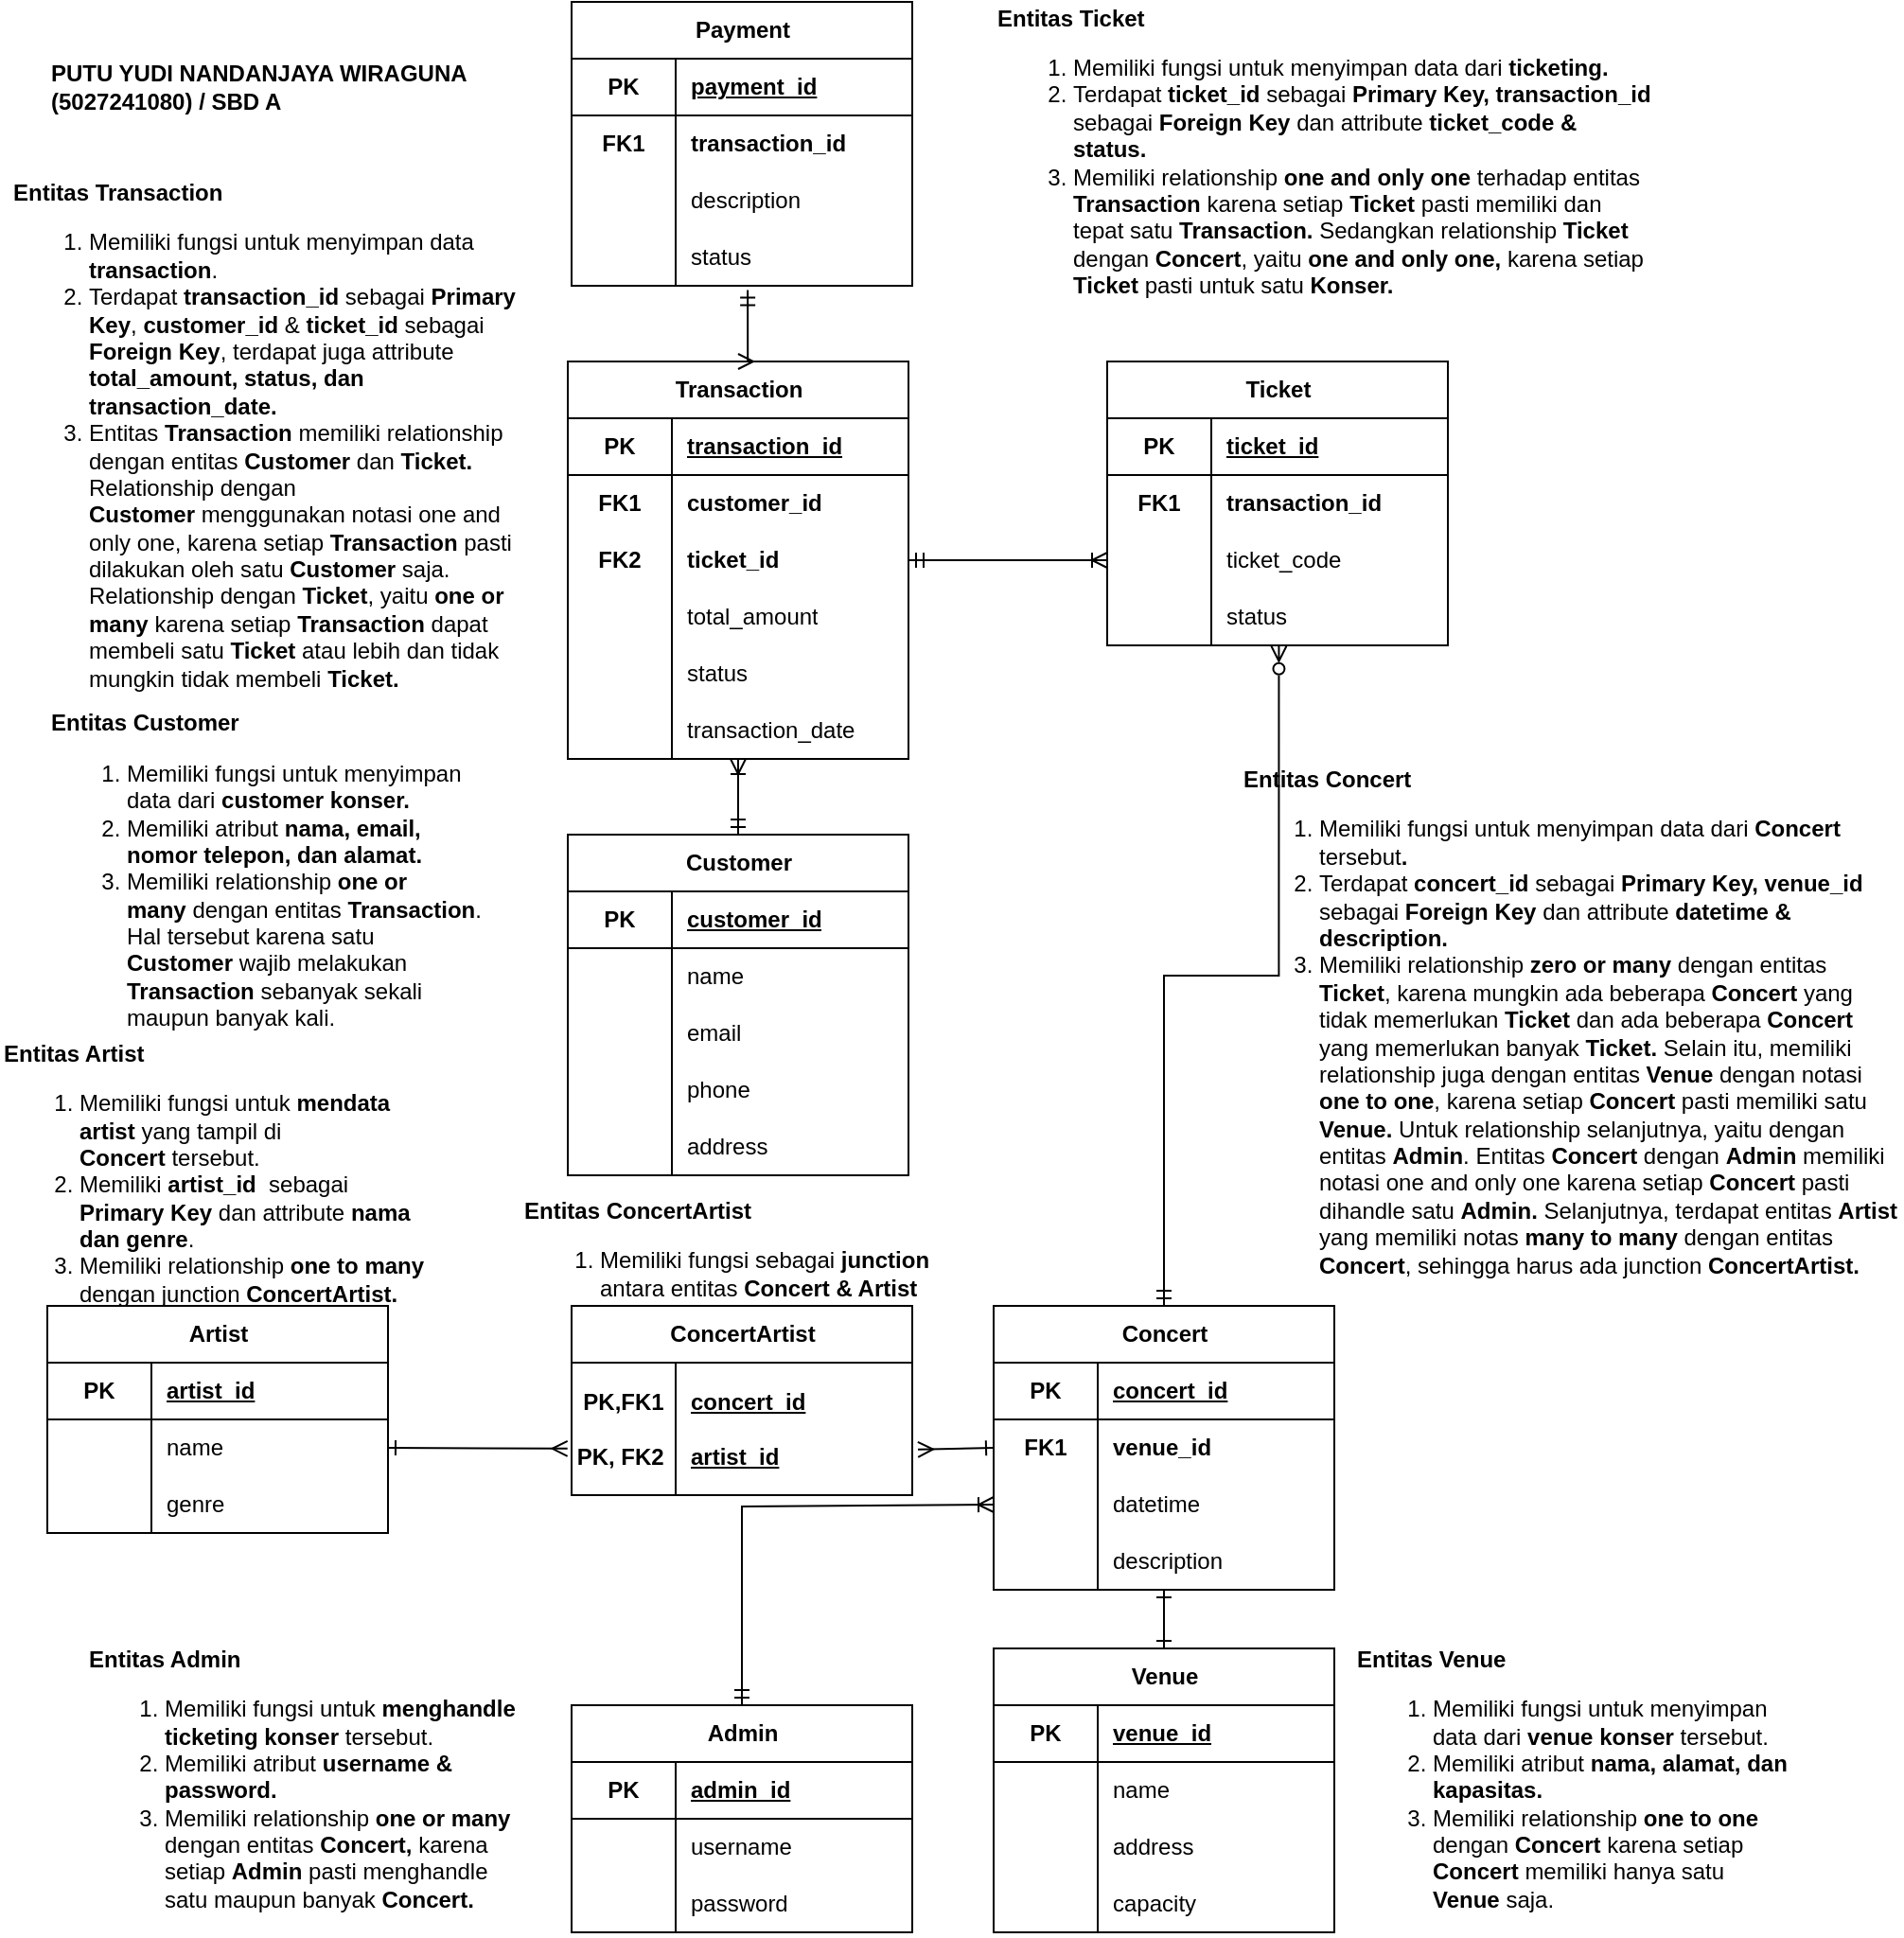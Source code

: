 <mxfile version="26.1.1">
  <diagram name="Page-1" id="lm5dvOAxVJhdNo7mdWoG">
    <mxGraphModel dx="1683" dy="696" grid="1" gridSize="10" guides="1" tooltips="1" connect="1" arrows="1" fold="1" page="1" pageScale="1" pageWidth="850" pageHeight="1100" math="0" shadow="0">
      <root>
        <mxCell id="0" />
        <mxCell id="1" parent="0" />
        <mxCell id="jtw9Fam_n0TnpMAIhiuo-1" value="Customer" style="shape=table;startSize=30;container=1;collapsible=1;childLayout=tableLayout;fixedRows=1;rowLines=0;fontStyle=1;align=center;resizeLast=1;html=1;" parent="1" vertex="1">
          <mxGeometry x="335" y="460" width="180" height="180" as="geometry" />
        </mxCell>
        <mxCell id="jtw9Fam_n0TnpMAIhiuo-2" value="" style="shape=tableRow;horizontal=0;startSize=0;swimlaneHead=0;swimlaneBody=0;fillColor=none;collapsible=0;dropTarget=0;points=[[0,0.5],[1,0.5]];portConstraint=eastwest;top=0;left=0;right=0;bottom=1;" parent="jtw9Fam_n0TnpMAIhiuo-1" vertex="1">
          <mxGeometry y="30" width="180" height="30" as="geometry" />
        </mxCell>
        <mxCell id="jtw9Fam_n0TnpMAIhiuo-3" value="PK" style="shape=partialRectangle;connectable=0;fillColor=none;top=0;left=0;bottom=0;right=0;fontStyle=1;overflow=hidden;whiteSpace=wrap;html=1;" parent="jtw9Fam_n0TnpMAIhiuo-2" vertex="1">
          <mxGeometry width="55" height="30" as="geometry">
            <mxRectangle width="55" height="30" as="alternateBounds" />
          </mxGeometry>
        </mxCell>
        <mxCell id="jtw9Fam_n0TnpMAIhiuo-4" value="customer_id" style="shape=partialRectangle;connectable=0;fillColor=none;top=0;left=0;bottom=0;right=0;align=left;spacingLeft=6;fontStyle=5;overflow=hidden;whiteSpace=wrap;html=1;" parent="jtw9Fam_n0TnpMAIhiuo-2" vertex="1">
          <mxGeometry x="55" width="125" height="30" as="geometry">
            <mxRectangle width="125" height="30" as="alternateBounds" />
          </mxGeometry>
        </mxCell>
        <mxCell id="jtw9Fam_n0TnpMAIhiuo-5" value="" style="shape=tableRow;horizontal=0;startSize=0;swimlaneHead=0;swimlaneBody=0;fillColor=none;collapsible=0;dropTarget=0;points=[[0,0.5],[1,0.5]];portConstraint=eastwest;top=0;left=0;right=0;bottom=0;" parent="jtw9Fam_n0TnpMAIhiuo-1" vertex="1">
          <mxGeometry y="60" width="180" height="30" as="geometry" />
        </mxCell>
        <mxCell id="jtw9Fam_n0TnpMAIhiuo-6" value="" style="shape=partialRectangle;connectable=0;fillColor=none;top=0;left=0;bottom=0;right=0;editable=1;overflow=hidden;whiteSpace=wrap;html=1;" parent="jtw9Fam_n0TnpMAIhiuo-5" vertex="1">
          <mxGeometry width="55" height="30" as="geometry">
            <mxRectangle width="55" height="30" as="alternateBounds" />
          </mxGeometry>
        </mxCell>
        <mxCell id="jtw9Fam_n0TnpMAIhiuo-7" value="name" style="shape=partialRectangle;connectable=0;fillColor=none;top=0;left=0;bottom=0;right=0;align=left;spacingLeft=6;overflow=hidden;whiteSpace=wrap;html=1;" parent="jtw9Fam_n0TnpMAIhiuo-5" vertex="1">
          <mxGeometry x="55" width="125" height="30" as="geometry">
            <mxRectangle width="125" height="30" as="alternateBounds" />
          </mxGeometry>
        </mxCell>
        <mxCell id="jtw9Fam_n0TnpMAIhiuo-8" value="" style="shape=tableRow;horizontal=0;startSize=0;swimlaneHead=0;swimlaneBody=0;fillColor=none;collapsible=0;dropTarget=0;points=[[0,0.5],[1,0.5]];portConstraint=eastwest;top=0;left=0;right=0;bottom=0;" parent="jtw9Fam_n0TnpMAIhiuo-1" vertex="1">
          <mxGeometry y="90" width="180" height="30" as="geometry" />
        </mxCell>
        <mxCell id="jtw9Fam_n0TnpMAIhiuo-9" value="" style="shape=partialRectangle;connectable=0;fillColor=none;top=0;left=0;bottom=0;right=0;editable=1;overflow=hidden;whiteSpace=wrap;html=1;" parent="jtw9Fam_n0TnpMAIhiuo-8" vertex="1">
          <mxGeometry width="55" height="30" as="geometry">
            <mxRectangle width="55" height="30" as="alternateBounds" />
          </mxGeometry>
        </mxCell>
        <mxCell id="jtw9Fam_n0TnpMAIhiuo-10" value="email" style="shape=partialRectangle;connectable=0;fillColor=none;top=0;left=0;bottom=0;right=0;align=left;spacingLeft=6;overflow=hidden;whiteSpace=wrap;html=1;" parent="jtw9Fam_n0TnpMAIhiuo-8" vertex="1">
          <mxGeometry x="55" width="125" height="30" as="geometry">
            <mxRectangle width="125" height="30" as="alternateBounds" />
          </mxGeometry>
        </mxCell>
        <mxCell id="jtw9Fam_n0TnpMAIhiuo-11" value="" style="shape=tableRow;horizontal=0;startSize=0;swimlaneHead=0;swimlaneBody=0;fillColor=none;collapsible=0;dropTarget=0;points=[[0,0.5],[1,0.5]];portConstraint=eastwest;top=0;left=0;right=0;bottom=0;" parent="jtw9Fam_n0TnpMAIhiuo-1" vertex="1">
          <mxGeometry y="120" width="180" height="30" as="geometry" />
        </mxCell>
        <mxCell id="jtw9Fam_n0TnpMAIhiuo-12" value="" style="shape=partialRectangle;connectable=0;fillColor=none;top=0;left=0;bottom=0;right=0;editable=1;overflow=hidden;whiteSpace=wrap;html=1;" parent="jtw9Fam_n0TnpMAIhiuo-11" vertex="1">
          <mxGeometry width="55" height="30" as="geometry">
            <mxRectangle width="55" height="30" as="alternateBounds" />
          </mxGeometry>
        </mxCell>
        <mxCell id="jtw9Fam_n0TnpMAIhiuo-13" value="phone" style="shape=partialRectangle;connectable=0;fillColor=none;top=0;left=0;bottom=0;right=0;align=left;spacingLeft=6;overflow=hidden;whiteSpace=wrap;html=1;" parent="jtw9Fam_n0TnpMAIhiuo-11" vertex="1">
          <mxGeometry x="55" width="125" height="30" as="geometry">
            <mxRectangle width="125" height="30" as="alternateBounds" />
          </mxGeometry>
        </mxCell>
        <mxCell id="jtw9Fam_n0TnpMAIhiuo-38" value="" style="shape=tableRow;horizontal=0;startSize=0;swimlaneHead=0;swimlaneBody=0;fillColor=none;collapsible=0;dropTarget=0;points=[[0,0.5],[1,0.5]];portConstraint=eastwest;top=0;left=0;right=0;bottom=0;" parent="jtw9Fam_n0TnpMAIhiuo-1" vertex="1">
          <mxGeometry y="150" width="180" height="30" as="geometry" />
        </mxCell>
        <mxCell id="jtw9Fam_n0TnpMAIhiuo-39" value="" style="shape=partialRectangle;connectable=0;fillColor=none;top=0;left=0;bottom=0;right=0;editable=1;overflow=hidden;whiteSpace=wrap;html=1;" parent="jtw9Fam_n0TnpMAIhiuo-38" vertex="1">
          <mxGeometry width="55" height="30" as="geometry">
            <mxRectangle width="55" height="30" as="alternateBounds" />
          </mxGeometry>
        </mxCell>
        <mxCell id="jtw9Fam_n0TnpMAIhiuo-40" value="address" style="shape=partialRectangle;connectable=0;fillColor=none;top=0;left=0;bottom=0;right=0;align=left;spacingLeft=6;overflow=hidden;whiteSpace=wrap;html=1;" parent="jtw9Fam_n0TnpMAIhiuo-38" vertex="1">
          <mxGeometry x="55" width="125" height="30" as="geometry">
            <mxRectangle width="125" height="30" as="alternateBounds" />
          </mxGeometry>
        </mxCell>
        <mxCell id="jtw9Fam_n0TnpMAIhiuo-41" value="Transaction" style="shape=table;startSize=30;container=1;collapsible=1;childLayout=tableLayout;fixedRows=1;rowLines=0;fontStyle=1;align=center;resizeLast=1;html=1;" parent="1" vertex="1">
          <mxGeometry x="335" y="210" width="180" height="210" as="geometry" />
        </mxCell>
        <mxCell id="jtw9Fam_n0TnpMAIhiuo-92" value="" style="shape=tableRow;horizontal=0;startSize=0;swimlaneHead=0;swimlaneBody=0;fillColor=none;collapsible=0;dropTarget=0;points=[[0,0.5],[1,0.5]];portConstraint=eastwest;top=0;left=0;right=0;bottom=1;" parent="jtw9Fam_n0TnpMAIhiuo-41" vertex="1">
          <mxGeometry y="30" width="180" height="30" as="geometry" />
        </mxCell>
        <mxCell id="jtw9Fam_n0TnpMAIhiuo-93" value="PK" style="shape=partialRectangle;connectable=0;fillColor=none;top=0;left=0;bottom=0;right=0;fontStyle=1;overflow=hidden;whiteSpace=wrap;html=1;" parent="jtw9Fam_n0TnpMAIhiuo-92" vertex="1">
          <mxGeometry width="55" height="30" as="geometry">
            <mxRectangle width="55" height="30" as="alternateBounds" />
          </mxGeometry>
        </mxCell>
        <mxCell id="jtw9Fam_n0TnpMAIhiuo-94" value="transaction_id" style="shape=partialRectangle;connectable=0;fillColor=none;top=0;left=0;bottom=0;right=0;align=left;spacingLeft=6;fontStyle=5;overflow=hidden;whiteSpace=wrap;html=1;" parent="jtw9Fam_n0TnpMAIhiuo-92" vertex="1">
          <mxGeometry x="55" width="125" height="30" as="geometry">
            <mxRectangle width="125" height="30" as="alternateBounds" />
          </mxGeometry>
        </mxCell>
        <mxCell id="jtw9Fam_n0TnpMAIhiuo-153" value="" style="shape=tableRow;horizontal=0;startSize=0;swimlaneHead=0;swimlaneBody=0;fillColor=none;collapsible=0;dropTarget=0;points=[[0,0.5],[1,0.5]];portConstraint=eastwest;top=0;left=0;right=0;bottom=0;" parent="jtw9Fam_n0TnpMAIhiuo-41" vertex="1">
          <mxGeometry y="60" width="180" height="30" as="geometry" />
        </mxCell>
        <mxCell id="jtw9Fam_n0TnpMAIhiuo-154" value="&lt;b&gt;FK1&lt;/b&gt;" style="shape=partialRectangle;connectable=0;fillColor=none;top=0;left=0;bottom=0;right=0;editable=1;overflow=hidden;whiteSpace=wrap;html=1;" parent="jtw9Fam_n0TnpMAIhiuo-153" vertex="1">
          <mxGeometry width="55" height="30" as="geometry">
            <mxRectangle width="55" height="30" as="alternateBounds" />
          </mxGeometry>
        </mxCell>
        <mxCell id="jtw9Fam_n0TnpMAIhiuo-155" value="&lt;b&gt;customer_id&lt;/b&gt;" style="shape=partialRectangle;connectable=0;fillColor=none;top=0;left=0;bottom=0;right=0;align=left;spacingLeft=6;overflow=hidden;whiteSpace=wrap;html=1;" parent="jtw9Fam_n0TnpMAIhiuo-153" vertex="1">
          <mxGeometry x="55" width="125" height="30" as="geometry">
            <mxRectangle width="125" height="30" as="alternateBounds" />
          </mxGeometry>
        </mxCell>
        <mxCell id="jtw9Fam_n0TnpMAIhiuo-156" value="" style="shape=tableRow;horizontal=0;startSize=0;swimlaneHead=0;swimlaneBody=0;fillColor=none;collapsible=0;dropTarget=0;points=[[0,0.5],[1,0.5]];portConstraint=eastwest;top=0;left=0;right=0;bottom=0;" parent="jtw9Fam_n0TnpMAIhiuo-41" vertex="1">
          <mxGeometry y="90" width="180" height="30" as="geometry" />
        </mxCell>
        <mxCell id="jtw9Fam_n0TnpMAIhiuo-157" value="FK2" style="shape=partialRectangle;connectable=0;fillColor=none;top=0;left=0;bottom=0;right=0;editable=1;overflow=hidden;whiteSpace=wrap;html=1;fontStyle=1" parent="jtw9Fam_n0TnpMAIhiuo-156" vertex="1">
          <mxGeometry width="55" height="30" as="geometry">
            <mxRectangle width="55" height="30" as="alternateBounds" />
          </mxGeometry>
        </mxCell>
        <mxCell id="jtw9Fam_n0TnpMAIhiuo-158" value="&lt;b&gt;ticket_id&lt;/b&gt;" style="shape=partialRectangle;connectable=0;fillColor=none;top=0;left=0;bottom=0;right=0;align=left;spacingLeft=6;overflow=hidden;whiteSpace=wrap;html=1;" parent="jtw9Fam_n0TnpMAIhiuo-156" vertex="1">
          <mxGeometry x="55" width="125" height="30" as="geometry">
            <mxRectangle width="125" height="30" as="alternateBounds" />
          </mxGeometry>
        </mxCell>
        <mxCell id="jtw9Fam_n0TnpMAIhiuo-51" value="" style="shape=tableRow;horizontal=0;startSize=0;swimlaneHead=0;swimlaneBody=0;fillColor=none;collapsible=0;dropTarget=0;points=[[0,0.5],[1,0.5]];portConstraint=eastwest;top=0;left=0;right=0;bottom=0;" parent="jtw9Fam_n0TnpMAIhiuo-41" vertex="1">
          <mxGeometry y="120" width="180" height="30" as="geometry" />
        </mxCell>
        <mxCell id="jtw9Fam_n0TnpMAIhiuo-52" value="" style="shape=partialRectangle;connectable=0;fillColor=none;top=0;left=0;bottom=0;right=0;editable=1;overflow=hidden;whiteSpace=wrap;html=1;" parent="jtw9Fam_n0TnpMAIhiuo-51" vertex="1">
          <mxGeometry width="55" height="30" as="geometry">
            <mxRectangle width="55" height="30" as="alternateBounds" />
          </mxGeometry>
        </mxCell>
        <mxCell id="jtw9Fam_n0TnpMAIhiuo-53" value="total_amount" style="shape=partialRectangle;connectable=0;fillColor=none;top=0;left=0;bottom=0;right=0;align=left;spacingLeft=6;overflow=hidden;whiteSpace=wrap;html=1;" parent="jtw9Fam_n0TnpMAIhiuo-51" vertex="1">
          <mxGeometry x="55" width="125" height="30" as="geometry">
            <mxRectangle width="125" height="30" as="alternateBounds" />
          </mxGeometry>
        </mxCell>
        <mxCell id="jtw9Fam_n0TnpMAIhiuo-54" value="" style="shape=tableRow;horizontal=0;startSize=0;swimlaneHead=0;swimlaneBody=0;fillColor=none;collapsible=0;dropTarget=0;points=[[0,0.5],[1,0.5]];portConstraint=eastwest;top=0;left=0;right=0;bottom=0;" parent="jtw9Fam_n0TnpMAIhiuo-41" vertex="1">
          <mxGeometry y="150" width="180" height="30" as="geometry" />
        </mxCell>
        <mxCell id="jtw9Fam_n0TnpMAIhiuo-55" value="" style="shape=partialRectangle;connectable=0;fillColor=none;top=0;left=0;bottom=0;right=0;editable=1;overflow=hidden;whiteSpace=wrap;html=1;" parent="jtw9Fam_n0TnpMAIhiuo-54" vertex="1">
          <mxGeometry width="55" height="30" as="geometry">
            <mxRectangle width="55" height="30" as="alternateBounds" />
          </mxGeometry>
        </mxCell>
        <mxCell id="jtw9Fam_n0TnpMAIhiuo-56" value="status" style="shape=partialRectangle;connectable=0;fillColor=none;top=0;left=0;bottom=0;right=0;align=left;spacingLeft=6;overflow=hidden;whiteSpace=wrap;html=1;" parent="jtw9Fam_n0TnpMAIhiuo-54" vertex="1">
          <mxGeometry x="55" width="125" height="30" as="geometry">
            <mxRectangle width="125" height="30" as="alternateBounds" />
          </mxGeometry>
        </mxCell>
        <mxCell id="jtw9Fam_n0TnpMAIhiuo-67" value="" style="shape=tableRow;horizontal=0;startSize=0;swimlaneHead=0;swimlaneBody=0;fillColor=none;collapsible=0;dropTarget=0;points=[[0,0.5],[1,0.5]];portConstraint=eastwest;top=0;left=0;right=0;bottom=0;" parent="jtw9Fam_n0TnpMAIhiuo-41" vertex="1">
          <mxGeometry y="180" width="180" height="30" as="geometry" />
        </mxCell>
        <mxCell id="jtw9Fam_n0TnpMAIhiuo-68" value="" style="shape=partialRectangle;connectable=0;fillColor=none;top=0;left=0;bottom=0;right=0;editable=1;overflow=hidden;whiteSpace=wrap;html=1;" parent="jtw9Fam_n0TnpMAIhiuo-67" vertex="1">
          <mxGeometry width="55" height="30" as="geometry">
            <mxRectangle width="55" height="30" as="alternateBounds" />
          </mxGeometry>
        </mxCell>
        <mxCell id="jtw9Fam_n0TnpMAIhiuo-69" value="transaction_date" style="shape=partialRectangle;connectable=0;fillColor=none;top=0;left=0;bottom=0;right=0;align=left;spacingLeft=6;overflow=hidden;whiteSpace=wrap;html=1;" parent="jtw9Fam_n0TnpMAIhiuo-67" vertex="1">
          <mxGeometry x="55" width="125" height="30" as="geometry">
            <mxRectangle width="125" height="30" as="alternateBounds" />
          </mxGeometry>
        </mxCell>
        <mxCell id="jtw9Fam_n0TnpMAIhiuo-98" value="Ticket" style="shape=table;startSize=30;container=1;collapsible=1;childLayout=tableLayout;fixedRows=1;rowLines=0;fontStyle=1;align=center;resizeLast=1;html=1;" parent="1" vertex="1">
          <mxGeometry x="620" y="210" width="180" height="150" as="geometry" />
        </mxCell>
        <mxCell id="jtw9Fam_n0TnpMAIhiuo-99" value="" style="shape=tableRow;horizontal=0;startSize=0;swimlaneHead=0;swimlaneBody=0;fillColor=none;collapsible=0;dropTarget=0;points=[[0,0.5],[1,0.5]];portConstraint=eastwest;top=0;left=0;right=0;bottom=1;" parent="jtw9Fam_n0TnpMAIhiuo-98" vertex="1">
          <mxGeometry y="30" width="180" height="30" as="geometry" />
        </mxCell>
        <mxCell id="jtw9Fam_n0TnpMAIhiuo-100" value="PK" style="shape=partialRectangle;connectable=0;fillColor=none;top=0;left=0;bottom=0;right=0;fontStyle=1;overflow=hidden;whiteSpace=wrap;html=1;" parent="jtw9Fam_n0TnpMAIhiuo-99" vertex="1">
          <mxGeometry width="55" height="30" as="geometry">
            <mxRectangle width="55" height="30" as="alternateBounds" />
          </mxGeometry>
        </mxCell>
        <mxCell id="jtw9Fam_n0TnpMAIhiuo-101" value="ticket_id" style="shape=partialRectangle;connectable=0;fillColor=none;top=0;left=0;bottom=0;right=0;align=left;spacingLeft=6;fontStyle=5;overflow=hidden;whiteSpace=wrap;html=1;" parent="jtw9Fam_n0TnpMAIhiuo-99" vertex="1">
          <mxGeometry x="55" width="125" height="30" as="geometry">
            <mxRectangle width="125" height="30" as="alternateBounds" />
          </mxGeometry>
        </mxCell>
        <mxCell id="jtw9Fam_n0TnpMAIhiuo-162" value="" style="shape=tableRow;horizontal=0;startSize=0;swimlaneHead=0;swimlaneBody=0;fillColor=none;collapsible=0;dropTarget=0;points=[[0,0.5],[1,0.5]];portConstraint=eastwest;top=0;left=0;right=0;bottom=0;" parent="jtw9Fam_n0TnpMAIhiuo-98" vertex="1">
          <mxGeometry y="60" width="180" height="30" as="geometry" />
        </mxCell>
        <mxCell id="jtw9Fam_n0TnpMAIhiuo-163" value="&lt;b&gt;FK1&lt;/b&gt;" style="shape=partialRectangle;connectable=0;fillColor=none;top=0;left=0;bottom=0;right=0;editable=1;overflow=hidden;whiteSpace=wrap;html=1;" parent="jtw9Fam_n0TnpMAIhiuo-162" vertex="1">
          <mxGeometry width="55" height="30" as="geometry">
            <mxRectangle width="55" height="30" as="alternateBounds" />
          </mxGeometry>
        </mxCell>
        <mxCell id="jtw9Fam_n0TnpMAIhiuo-164" value="&lt;b&gt;transaction_id&lt;/b&gt;" style="shape=partialRectangle;connectable=0;fillColor=none;top=0;left=0;bottom=0;right=0;align=left;spacingLeft=6;overflow=hidden;whiteSpace=wrap;html=1;" parent="jtw9Fam_n0TnpMAIhiuo-162" vertex="1">
          <mxGeometry x="55" width="125" height="30" as="geometry">
            <mxRectangle width="125" height="30" as="alternateBounds" />
          </mxGeometry>
        </mxCell>
        <mxCell id="jtw9Fam_n0TnpMAIhiuo-108" value="" style="shape=tableRow;horizontal=0;startSize=0;swimlaneHead=0;swimlaneBody=0;fillColor=none;collapsible=0;dropTarget=0;points=[[0,0.5],[1,0.5]];portConstraint=eastwest;top=0;left=0;right=0;bottom=0;" parent="jtw9Fam_n0TnpMAIhiuo-98" vertex="1">
          <mxGeometry y="90" width="180" height="30" as="geometry" />
        </mxCell>
        <mxCell id="jtw9Fam_n0TnpMAIhiuo-109" value="" style="shape=partialRectangle;connectable=0;fillColor=none;top=0;left=0;bottom=0;right=0;editable=1;overflow=hidden;whiteSpace=wrap;html=1;" parent="jtw9Fam_n0TnpMAIhiuo-108" vertex="1">
          <mxGeometry width="55" height="30" as="geometry">
            <mxRectangle width="55" height="30" as="alternateBounds" />
          </mxGeometry>
        </mxCell>
        <mxCell id="jtw9Fam_n0TnpMAIhiuo-110" value="ticket_code" style="shape=partialRectangle;connectable=0;fillColor=none;top=0;left=0;bottom=0;right=0;align=left;spacingLeft=6;overflow=hidden;whiteSpace=wrap;html=1;" parent="jtw9Fam_n0TnpMAIhiuo-108" vertex="1">
          <mxGeometry x="55" width="125" height="30" as="geometry">
            <mxRectangle width="125" height="30" as="alternateBounds" />
          </mxGeometry>
        </mxCell>
        <mxCell id="jtw9Fam_n0TnpMAIhiuo-111" value="" style="shape=tableRow;horizontal=0;startSize=0;swimlaneHead=0;swimlaneBody=0;fillColor=none;collapsible=0;dropTarget=0;points=[[0,0.5],[1,0.5]];portConstraint=eastwest;top=0;left=0;right=0;bottom=0;" parent="jtw9Fam_n0TnpMAIhiuo-98" vertex="1">
          <mxGeometry y="120" width="180" height="30" as="geometry" />
        </mxCell>
        <mxCell id="jtw9Fam_n0TnpMAIhiuo-112" value="" style="shape=partialRectangle;connectable=0;fillColor=none;top=0;left=0;bottom=0;right=0;editable=1;overflow=hidden;whiteSpace=wrap;html=1;" parent="jtw9Fam_n0TnpMAIhiuo-111" vertex="1">
          <mxGeometry width="55" height="30" as="geometry">
            <mxRectangle width="55" height="30" as="alternateBounds" />
          </mxGeometry>
        </mxCell>
        <mxCell id="jtw9Fam_n0TnpMAIhiuo-113" value="status" style="shape=partialRectangle;connectable=0;fillColor=none;top=0;left=0;bottom=0;right=0;align=left;spacingLeft=6;overflow=hidden;whiteSpace=wrap;html=1;" parent="jtw9Fam_n0TnpMAIhiuo-111" vertex="1">
          <mxGeometry x="55" width="125" height="30" as="geometry">
            <mxRectangle width="125" height="30" as="alternateBounds" />
          </mxGeometry>
        </mxCell>
        <mxCell id="jtw9Fam_n0TnpMAIhiuo-136" value="Concert" style="shape=table;startSize=30;container=1;collapsible=1;childLayout=tableLayout;fixedRows=1;rowLines=0;fontStyle=1;align=center;resizeLast=1;html=1;" parent="1" vertex="1">
          <mxGeometry x="560" y="709" width="180" height="150" as="geometry" />
        </mxCell>
        <mxCell id="jtw9Fam_n0TnpMAIhiuo-137" value="" style="shape=tableRow;horizontal=0;startSize=0;swimlaneHead=0;swimlaneBody=0;fillColor=none;collapsible=0;dropTarget=0;points=[[0,0.5],[1,0.5]];portConstraint=eastwest;top=0;left=0;right=0;bottom=1;" parent="jtw9Fam_n0TnpMAIhiuo-136" vertex="1">
          <mxGeometry y="30" width="180" height="30" as="geometry" />
        </mxCell>
        <mxCell id="jtw9Fam_n0TnpMAIhiuo-138" value="PK" style="shape=partialRectangle;connectable=0;fillColor=none;top=0;left=0;bottom=0;right=0;fontStyle=1;overflow=hidden;whiteSpace=wrap;html=1;" parent="jtw9Fam_n0TnpMAIhiuo-137" vertex="1">
          <mxGeometry width="55" height="30" as="geometry">
            <mxRectangle width="55" height="30" as="alternateBounds" />
          </mxGeometry>
        </mxCell>
        <mxCell id="jtw9Fam_n0TnpMAIhiuo-139" value="concert_id" style="shape=partialRectangle;connectable=0;fillColor=none;top=0;left=0;bottom=0;right=0;align=left;spacingLeft=6;fontStyle=5;overflow=hidden;whiteSpace=wrap;html=1;" parent="jtw9Fam_n0TnpMAIhiuo-137" vertex="1">
          <mxGeometry x="55" width="125" height="30" as="geometry">
            <mxRectangle width="125" height="30" as="alternateBounds" />
          </mxGeometry>
        </mxCell>
        <mxCell id="jtw9Fam_n0TnpMAIhiuo-143" value="" style="shape=tableRow;horizontal=0;startSize=0;swimlaneHead=0;swimlaneBody=0;fillColor=none;collapsible=0;dropTarget=0;points=[[0,0.5],[1,0.5]];portConstraint=eastwest;top=0;left=0;right=0;bottom=0;" parent="jtw9Fam_n0TnpMAIhiuo-136" vertex="1">
          <mxGeometry y="60" width="180" height="30" as="geometry" />
        </mxCell>
        <mxCell id="jtw9Fam_n0TnpMAIhiuo-144" value="&lt;b&gt;FK1&lt;/b&gt;" style="shape=partialRectangle;connectable=0;fillColor=none;top=0;left=0;bottom=0;right=0;editable=1;overflow=hidden;whiteSpace=wrap;html=1;" parent="jtw9Fam_n0TnpMAIhiuo-143" vertex="1">
          <mxGeometry width="55" height="30" as="geometry">
            <mxRectangle width="55" height="30" as="alternateBounds" />
          </mxGeometry>
        </mxCell>
        <mxCell id="jtw9Fam_n0TnpMAIhiuo-145" value="&lt;b&gt;venue_id&lt;/b&gt;" style="shape=partialRectangle;connectable=0;fillColor=none;top=0;left=0;bottom=0;right=0;align=left;spacingLeft=6;overflow=hidden;whiteSpace=wrap;html=1;" parent="jtw9Fam_n0TnpMAIhiuo-143" vertex="1">
          <mxGeometry x="55" width="125" height="30" as="geometry">
            <mxRectangle width="125" height="30" as="alternateBounds" />
          </mxGeometry>
        </mxCell>
        <mxCell id="jtw9Fam_n0TnpMAIhiuo-146" value="" style="shape=tableRow;horizontal=0;startSize=0;swimlaneHead=0;swimlaneBody=0;fillColor=none;collapsible=0;dropTarget=0;points=[[0,0.5],[1,0.5]];portConstraint=eastwest;top=0;left=0;right=0;bottom=0;" parent="jtw9Fam_n0TnpMAIhiuo-136" vertex="1">
          <mxGeometry y="90" width="180" height="30" as="geometry" />
        </mxCell>
        <mxCell id="jtw9Fam_n0TnpMAIhiuo-147" value="" style="shape=partialRectangle;connectable=0;fillColor=none;top=0;left=0;bottom=0;right=0;editable=1;overflow=hidden;whiteSpace=wrap;html=1;" parent="jtw9Fam_n0TnpMAIhiuo-146" vertex="1">
          <mxGeometry width="55" height="30" as="geometry">
            <mxRectangle width="55" height="30" as="alternateBounds" />
          </mxGeometry>
        </mxCell>
        <mxCell id="jtw9Fam_n0TnpMAIhiuo-148" value="datetime" style="shape=partialRectangle;connectable=0;fillColor=none;top=0;left=0;bottom=0;right=0;align=left;spacingLeft=6;overflow=hidden;whiteSpace=wrap;html=1;" parent="jtw9Fam_n0TnpMAIhiuo-146" vertex="1">
          <mxGeometry x="55" width="125" height="30" as="geometry">
            <mxRectangle width="125" height="30" as="alternateBounds" />
          </mxGeometry>
        </mxCell>
        <mxCell id="jtw9Fam_n0TnpMAIhiuo-149" value="" style="shape=tableRow;horizontal=0;startSize=0;swimlaneHead=0;swimlaneBody=0;fillColor=none;collapsible=0;dropTarget=0;points=[[0,0.5],[1,0.5]];portConstraint=eastwest;top=0;left=0;right=0;bottom=0;" parent="jtw9Fam_n0TnpMAIhiuo-136" vertex="1">
          <mxGeometry y="120" width="180" height="30" as="geometry" />
        </mxCell>
        <mxCell id="jtw9Fam_n0TnpMAIhiuo-150" value="" style="shape=partialRectangle;connectable=0;fillColor=none;top=0;left=0;bottom=0;right=0;editable=1;overflow=hidden;whiteSpace=wrap;html=1;" parent="jtw9Fam_n0TnpMAIhiuo-149" vertex="1">
          <mxGeometry width="55" height="30" as="geometry">
            <mxRectangle width="55" height="30" as="alternateBounds" />
          </mxGeometry>
        </mxCell>
        <mxCell id="jtw9Fam_n0TnpMAIhiuo-151" value="description" style="shape=partialRectangle;connectable=0;fillColor=none;top=0;left=0;bottom=0;right=0;align=left;spacingLeft=6;overflow=hidden;whiteSpace=wrap;html=1;" parent="jtw9Fam_n0TnpMAIhiuo-149" vertex="1">
          <mxGeometry x="55" width="125" height="30" as="geometry">
            <mxRectangle width="125" height="30" as="alternateBounds" />
          </mxGeometry>
        </mxCell>
        <mxCell id="jtw9Fam_n0TnpMAIhiuo-177" value="Venue" style="shape=table;startSize=30;container=1;collapsible=1;childLayout=tableLayout;fixedRows=1;rowLines=0;fontStyle=1;align=center;resizeLast=1;html=1;" parent="1" vertex="1">
          <mxGeometry x="560" y="890" width="180" height="150" as="geometry" />
        </mxCell>
        <mxCell id="jtw9Fam_n0TnpMAIhiuo-178" value="" style="shape=tableRow;horizontal=0;startSize=0;swimlaneHead=0;swimlaneBody=0;fillColor=none;collapsible=0;dropTarget=0;points=[[0,0.5],[1,0.5]];portConstraint=eastwest;top=0;left=0;right=0;bottom=1;" parent="jtw9Fam_n0TnpMAIhiuo-177" vertex="1">
          <mxGeometry y="30" width="180" height="30" as="geometry" />
        </mxCell>
        <mxCell id="jtw9Fam_n0TnpMAIhiuo-179" value="PK" style="shape=partialRectangle;connectable=0;fillColor=none;top=0;left=0;bottom=0;right=0;fontStyle=1;overflow=hidden;whiteSpace=wrap;html=1;" parent="jtw9Fam_n0TnpMAIhiuo-178" vertex="1">
          <mxGeometry width="55" height="30" as="geometry">
            <mxRectangle width="55" height="30" as="alternateBounds" />
          </mxGeometry>
        </mxCell>
        <mxCell id="jtw9Fam_n0TnpMAIhiuo-180" value="venue_id" style="shape=partialRectangle;connectable=0;fillColor=none;top=0;left=0;bottom=0;right=0;align=left;spacingLeft=6;fontStyle=5;overflow=hidden;whiteSpace=wrap;html=1;" parent="jtw9Fam_n0TnpMAIhiuo-178" vertex="1">
          <mxGeometry x="55" width="125" height="30" as="geometry">
            <mxRectangle width="125" height="30" as="alternateBounds" />
          </mxGeometry>
        </mxCell>
        <mxCell id="jtw9Fam_n0TnpMAIhiuo-184" value="" style="shape=tableRow;horizontal=0;startSize=0;swimlaneHead=0;swimlaneBody=0;fillColor=none;collapsible=0;dropTarget=0;points=[[0,0.5],[1,0.5]];portConstraint=eastwest;top=0;left=0;right=0;bottom=0;" parent="jtw9Fam_n0TnpMAIhiuo-177" vertex="1">
          <mxGeometry y="60" width="180" height="30" as="geometry" />
        </mxCell>
        <mxCell id="jtw9Fam_n0TnpMAIhiuo-185" value="" style="shape=partialRectangle;connectable=0;fillColor=none;top=0;left=0;bottom=0;right=0;editable=1;overflow=hidden;whiteSpace=wrap;html=1;" parent="jtw9Fam_n0TnpMAIhiuo-184" vertex="1">
          <mxGeometry width="55" height="30" as="geometry">
            <mxRectangle width="55" height="30" as="alternateBounds" />
          </mxGeometry>
        </mxCell>
        <mxCell id="jtw9Fam_n0TnpMAIhiuo-186" value="name" style="shape=partialRectangle;connectable=0;fillColor=none;top=0;left=0;bottom=0;right=0;align=left;spacingLeft=6;overflow=hidden;whiteSpace=wrap;html=1;" parent="jtw9Fam_n0TnpMAIhiuo-184" vertex="1">
          <mxGeometry x="55" width="125" height="30" as="geometry">
            <mxRectangle width="125" height="30" as="alternateBounds" />
          </mxGeometry>
        </mxCell>
        <mxCell id="jtw9Fam_n0TnpMAIhiuo-187" value="" style="shape=tableRow;horizontal=0;startSize=0;swimlaneHead=0;swimlaneBody=0;fillColor=none;collapsible=0;dropTarget=0;points=[[0,0.5],[1,0.5]];portConstraint=eastwest;top=0;left=0;right=0;bottom=0;" parent="jtw9Fam_n0TnpMAIhiuo-177" vertex="1">
          <mxGeometry y="90" width="180" height="30" as="geometry" />
        </mxCell>
        <mxCell id="jtw9Fam_n0TnpMAIhiuo-188" value="" style="shape=partialRectangle;connectable=0;fillColor=none;top=0;left=0;bottom=0;right=0;editable=1;overflow=hidden;whiteSpace=wrap;html=1;" parent="jtw9Fam_n0TnpMAIhiuo-187" vertex="1">
          <mxGeometry width="55" height="30" as="geometry">
            <mxRectangle width="55" height="30" as="alternateBounds" />
          </mxGeometry>
        </mxCell>
        <mxCell id="jtw9Fam_n0TnpMAIhiuo-189" value="address" style="shape=partialRectangle;connectable=0;fillColor=none;top=0;left=0;bottom=0;right=0;align=left;spacingLeft=6;overflow=hidden;whiteSpace=wrap;html=1;" parent="jtw9Fam_n0TnpMAIhiuo-187" vertex="1">
          <mxGeometry x="55" width="125" height="30" as="geometry">
            <mxRectangle width="125" height="30" as="alternateBounds" />
          </mxGeometry>
        </mxCell>
        <mxCell id="jtw9Fam_n0TnpMAIhiuo-190" value="" style="shape=tableRow;horizontal=0;startSize=0;swimlaneHead=0;swimlaneBody=0;fillColor=none;collapsible=0;dropTarget=0;points=[[0,0.5],[1,0.5]];portConstraint=eastwest;top=0;left=0;right=0;bottom=0;" parent="jtw9Fam_n0TnpMAIhiuo-177" vertex="1">
          <mxGeometry y="120" width="180" height="30" as="geometry" />
        </mxCell>
        <mxCell id="jtw9Fam_n0TnpMAIhiuo-191" value="" style="shape=partialRectangle;connectable=0;fillColor=none;top=0;left=0;bottom=0;right=0;editable=1;overflow=hidden;whiteSpace=wrap;html=1;" parent="jtw9Fam_n0TnpMAIhiuo-190" vertex="1">
          <mxGeometry width="55" height="30" as="geometry">
            <mxRectangle width="55" height="30" as="alternateBounds" />
          </mxGeometry>
        </mxCell>
        <mxCell id="jtw9Fam_n0TnpMAIhiuo-192" value="capacity" style="shape=partialRectangle;connectable=0;fillColor=none;top=0;left=0;bottom=0;right=0;align=left;spacingLeft=6;overflow=hidden;whiteSpace=wrap;html=1;" parent="jtw9Fam_n0TnpMAIhiuo-190" vertex="1">
          <mxGeometry x="55" width="125" height="30" as="geometry">
            <mxRectangle width="125" height="30" as="alternateBounds" />
          </mxGeometry>
        </mxCell>
        <mxCell id="jtw9Fam_n0TnpMAIhiuo-209" value="ConcertArtist" style="shape=table;startSize=30;container=1;collapsible=1;childLayout=tableLayout;fixedRows=1;rowLines=0;fontStyle=1;align=center;resizeLast=1;html=1;" parent="1" vertex="1">
          <mxGeometry x="337" y="709" width="180" height="100" as="geometry" />
        </mxCell>
        <mxCell id="jtw9Fam_n0TnpMAIhiuo-210" value="" style="shape=tableRow;horizontal=0;startSize=0;swimlaneHead=0;swimlaneBody=0;fillColor=none;collapsible=0;dropTarget=0;points=[[0,0.5],[1,0.5]];portConstraint=eastwest;top=0;left=0;right=0;bottom=1;" parent="jtw9Fam_n0TnpMAIhiuo-209" vertex="1">
          <mxGeometry y="30" width="180" height="70" as="geometry" />
        </mxCell>
        <mxCell id="jtw9Fam_n0TnpMAIhiuo-211" value="PK,FK1&lt;div&gt;&lt;br&gt;&lt;/div&gt;&lt;div&gt;PK, FK2&amp;nbsp;&lt;/div&gt;" style="shape=partialRectangle;connectable=0;fillColor=none;top=0;left=0;bottom=0;right=0;fontStyle=1;overflow=hidden;whiteSpace=wrap;html=1;" parent="jtw9Fam_n0TnpMAIhiuo-210" vertex="1">
          <mxGeometry width="55" height="70" as="geometry">
            <mxRectangle width="55" height="70" as="alternateBounds" />
          </mxGeometry>
        </mxCell>
        <mxCell id="jtw9Fam_n0TnpMAIhiuo-212" value="concert_id&lt;div&gt;&lt;br&gt;&lt;div&gt;artist_id&lt;/div&gt;&lt;/div&gt;" style="shape=partialRectangle;connectable=0;fillColor=none;top=0;left=0;bottom=0;right=0;align=left;spacingLeft=6;fontStyle=5;overflow=hidden;whiteSpace=wrap;html=1;" parent="jtw9Fam_n0TnpMAIhiuo-210" vertex="1">
          <mxGeometry x="55" width="125" height="70" as="geometry">
            <mxRectangle width="125" height="70" as="alternateBounds" />
          </mxGeometry>
        </mxCell>
        <mxCell id="jtw9Fam_n0TnpMAIhiuo-238" value="Artist" style="shape=table;startSize=30;container=1;collapsible=1;childLayout=tableLayout;fixedRows=1;rowLines=0;fontStyle=1;align=center;resizeLast=1;html=1;" parent="1" vertex="1">
          <mxGeometry x="60" y="709" width="180" height="120" as="geometry" />
        </mxCell>
        <mxCell id="jtw9Fam_n0TnpMAIhiuo-239" value="" style="shape=tableRow;horizontal=0;startSize=0;swimlaneHead=0;swimlaneBody=0;fillColor=none;collapsible=0;dropTarget=0;points=[[0,0.5],[1,0.5]];portConstraint=eastwest;top=0;left=0;right=0;bottom=1;" parent="jtw9Fam_n0TnpMAIhiuo-238" vertex="1">
          <mxGeometry y="30" width="180" height="30" as="geometry" />
        </mxCell>
        <mxCell id="jtw9Fam_n0TnpMAIhiuo-240" value="PK" style="shape=partialRectangle;connectable=0;fillColor=none;top=0;left=0;bottom=0;right=0;fontStyle=1;overflow=hidden;whiteSpace=wrap;html=1;" parent="jtw9Fam_n0TnpMAIhiuo-239" vertex="1">
          <mxGeometry width="55" height="30" as="geometry">
            <mxRectangle width="55" height="30" as="alternateBounds" />
          </mxGeometry>
        </mxCell>
        <mxCell id="jtw9Fam_n0TnpMAIhiuo-241" value="artist_id" style="shape=partialRectangle;connectable=0;fillColor=none;top=0;left=0;bottom=0;right=0;align=left;spacingLeft=6;fontStyle=5;overflow=hidden;whiteSpace=wrap;html=1;" parent="jtw9Fam_n0TnpMAIhiuo-239" vertex="1">
          <mxGeometry x="55" width="125" height="30" as="geometry">
            <mxRectangle width="125" height="30" as="alternateBounds" />
          </mxGeometry>
        </mxCell>
        <mxCell id="jtw9Fam_n0TnpMAIhiuo-245" value="" style="shape=tableRow;horizontal=0;startSize=0;swimlaneHead=0;swimlaneBody=0;fillColor=none;collapsible=0;dropTarget=0;points=[[0,0.5],[1,0.5]];portConstraint=eastwest;top=0;left=0;right=0;bottom=0;" parent="jtw9Fam_n0TnpMAIhiuo-238" vertex="1">
          <mxGeometry y="60" width="180" height="30" as="geometry" />
        </mxCell>
        <mxCell id="jtw9Fam_n0TnpMAIhiuo-246" value="" style="shape=partialRectangle;connectable=0;fillColor=none;top=0;left=0;bottom=0;right=0;editable=1;overflow=hidden;whiteSpace=wrap;html=1;" parent="jtw9Fam_n0TnpMAIhiuo-245" vertex="1">
          <mxGeometry width="55" height="30" as="geometry">
            <mxRectangle width="55" height="30" as="alternateBounds" />
          </mxGeometry>
        </mxCell>
        <mxCell id="jtw9Fam_n0TnpMAIhiuo-247" value="name" style="shape=partialRectangle;connectable=0;fillColor=none;top=0;left=0;bottom=0;right=0;align=left;spacingLeft=6;overflow=hidden;whiteSpace=wrap;html=1;" parent="jtw9Fam_n0TnpMAIhiuo-245" vertex="1">
          <mxGeometry x="55" width="125" height="30" as="geometry">
            <mxRectangle width="125" height="30" as="alternateBounds" />
          </mxGeometry>
        </mxCell>
        <mxCell id="jtw9Fam_n0TnpMAIhiuo-248" value="" style="shape=tableRow;horizontal=0;startSize=0;swimlaneHead=0;swimlaneBody=0;fillColor=none;collapsible=0;dropTarget=0;points=[[0,0.5],[1,0.5]];portConstraint=eastwest;top=0;left=0;right=0;bottom=0;" parent="jtw9Fam_n0TnpMAIhiuo-238" vertex="1">
          <mxGeometry y="90" width="180" height="30" as="geometry" />
        </mxCell>
        <mxCell id="jtw9Fam_n0TnpMAIhiuo-249" value="" style="shape=partialRectangle;connectable=0;fillColor=none;top=0;left=0;bottom=0;right=0;editable=1;overflow=hidden;whiteSpace=wrap;html=1;" parent="jtw9Fam_n0TnpMAIhiuo-248" vertex="1">
          <mxGeometry width="55" height="30" as="geometry">
            <mxRectangle width="55" height="30" as="alternateBounds" />
          </mxGeometry>
        </mxCell>
        <mxCell id="jtw9Fam_n0TnpMAIhiuo-250" value="genre" style="shape=partialRectangle;connectable=0;fillColor=none;top=0;left=0;bottom=0;right=0;align=left;spacingLeft=6;overflow=hidden;whiteSpace=wrap;html=1;" parent="jtw9Fam_n0TnpMAIhiuo-248" vertex="1">
          <mxGeometry x="55" width="125" height="30" as="geometry">
            <mxRectangle width="125" height="30" as="alternateBounds" />
          </mxGeometry>
        </mxCell>
        <mxCell id="jtw9Fam_n0TnpMAIhiuo-275" style="edgeStyle=none;rounded=0;orthogonalLoop=1;jettySize=auto;html=1;exitX=0.5;exitY=0;exitDx=0;exitDy=0;entryX=0;entryY=0.5;entryDx=0;entryDy=0;endArrow=ERoneToMany;endFill=0;startArrow=ERmandOne;startFill=0;" parent="1" source="jtw9Fam_n0TnpMAIhiuo-251" target="jtw9Fam_n0TnpMAIhiuo-146" edge="1">
          <mxGeometry relative="1" as="geometry">
            <Array as="points">
              <mxPoint x="427" y="815" />
            </Array>
          </mxGeometry>
        </mxCell>
        <mxCell id="jtw9Fam_n0TnpMAIhiuo-251" value="Admin" style="shape=table;startSize=30;container=1;collapsible=1;childLayout=tableLayout;fixedRows=1;rowLines=0;fontStyle=1;align=center;resizeLast=1;html=1;" parent="1" vertex="1">
          <mxGeometry x="337" y="920" width="180" height="120" as="geometry" />
        </mxCell>
        <mxCell id="jtw9Fam_n0TnpMAIhiuo-252" value="" style="shape=tableRow;horizontal=0;startSize=0;swimlaneHead=0;swimlaneBody=0;fillColor=none;collapsible=0;dropTarget=0;points=[[0,0.5],[1,0.5]];portConstraint=eastwest;top=0;left=0;right=0;bottom=1;" parent="jtw9Fam_n0TnpMAIhiuo-251" vertex="1">
          <mxGeometry y="30" width="180" height="30" as="geometry" />
        </mxCell>
        <mxCell id="jtw9Fam_n0TnpMAIhiuo-253" value="PK" style="shape=partialRectangle;connectable=0;fillColor=none;top=0;left=0;bottom=0;right=0;fontStyle=1;overflow=hidden;whiteSpace=wrap;html=1;" parent="jtw9Fam_n0TnpMAIhiuo-252" vertex="1">
          <mxGeometry width="55" height="30" as="geometry">
            <mxRectangle width="55" height="30" as="alternateBounds" />
          </mxGeometry>
        </mxCell>
        <mxCell id="jtw9Fam_n0TnpMAIhiuo-254" value="admin_id" style="shape=partialRectangle;connectable=0;fillColor=none;top=0;left=0;bottom=0;right=0;align=left;spacingLeft=6;fontStyle=5;overflow=hidden;whiteSpace=wrap;html=1;" parent="jtw9Fam_n0TnpMAIhiuo-252" vertex="1">
          <mxGeometry x="55" width="125" height="30" as="geometry">
            <mxRectangle width="125" height="30" as="alternateBounds" />
          </mxGeometry>
        </mxCell>
        <mxCell id="jtw9Fam_n0TnpMAIhiuo-255" value="" style="shape=tableRow;horizontal=0;startSize=0;swimlaneHead=0;swimlaneBody=0;fillColor=none;collapsible=0;dropTarget=0;points=[[0,0.5],[1,0.5]];portConstraint=eastwest;top=0;left=0;right=0;bottom=0;" parent="jtw9Fam_n0TnpMAIhiuo-251" vertex="1">
          <mxGeometry y="60" width="180" height="30" as="geometry" />
        </mxCell>
        <mxCell id="jtw9Fam_n0TnpMAIhiuo-256" value="" style="shape=partialRectangle;connectable=0;fillColor=none;top=0;left=0;bottom=0;right=0;editable=1;overflow=hidden;whiteSpace=wrap;html=1;" parent="jtw9Fam_n0TnpMAIhiuo-255" vertex="1">
          <mxGeometry width="55" height="30" as="geometry">
            <mxRectangle width="55" height="30" as="alternateBounds" />
          </mxGeometry>
        </mxCell>
        <mxCell id="jtw9Fam_n0TnpMAIhiuo-257" value="username" style="shape=partialRectangle;connectable=0;fillColor=none;top=0;left=0;bottom=0;right=0;align=left;spacingLeft=6;overflow=hidden;whiteSpace=wrap;html=1;" parent="jtw9Fam_n0TnpMAIhiuo-255" vertex="1">
          <mxGeometry x="55" width="125" height="30" as="geometry">
            <mxRectangle width="125" height="30" as="alternateBounds" />
          </mxGeometry>
        </mxCell>
        <mxCell id="jtw9Fam_n0TnpMAIhiuo-258" value="" style="shape=tableRow;horizontal=0;startSize=0;swimlaneHead=0;swimlaneBody=0;fillColor=none;collapsible=0;dropTarget=0;points=[[0,0.5],[1,0.5]];portConstraint=eastwest;top=0;left=0;right=0;bottom=0;" parent="jtw9Fam_n0TnpMAIhiuo-251" vertex="1">
          <mxGeometry y="90" width="180" height="30" as="geometry" />
        </mxCell>
        <mxCell id="jtw9Fam_n0TnpMAIhiuo-259" value="" style="shape=partialRectangle;connectable=0;fillColor=none;top=0;left=0;bottom=0;right=0;editable=1;overflow=hidden;whiteSpace=wrap;html=1;" parent="jtw9Fam_n0TnpMAIhiuo-258" vertex="1">
          <mxGeometry width="55" height="30" as="geometry">
            <mxRectangle width="55" height="30" as="alternateBounds" />
          </mxGeometry>
        </mxCell>
        <mxCell id="jtw9Fam_n0TnpMAIhiuo-260" value="password" style="shape=partialRectangle;connectable=0;fillColor=none;top=0;left=0;bottom=0;right=0;align=left;spacingLeft=6;overflow=hidden;whiteSpace=wrap;html=1;" parent="jtw9Fam_n0TnpMAIhiuo-258" vertex="1">
          <mxGeometry x="55" width="125" height="30" as="geometry">
            <mxRectangle width="125" height="30" as="alternateBounds" />
          </mxGeometry>
        </mxCell>
        <mxCell id="jtw9Fam_n0TnpMAIhiuo-266" style="edgeStyle=none;rounded=0;orthogonalLoop=1;jettySize=auto;html=1;entryX=0.5;entryY=1;entryDx=0;entryDy=0;entryPerimeter=0;startArrow=ERmandOne;startFill=0;endArrow=ERoneToMany;endFill=0;" parent="1" source="jtw9Fam_n0TnpMAIhiuo-1" target="jtw9Fam_n0TnpMAIhiuo-67" edge="1">
          <mxGeometry relative="1" as="geometry" />
        </mxCell>
        <mxCell id="jtw9Fam_n0TnpMAIhiuo-267" style="edgeStyle=none;rounded=0;orthogonalLoop=1;jettySize=auto;html=1;entryX=0;entryY=0.5;entryDx=0;entryDy=0;startArrow=ERmandOne;startFill=0;endArrow=ERoneToMany;endFill=0;" parent="1" source="jtw9Fam_n0TnpMAIhiuo-156" edge="1">
          <mxGeometry relative="1" as="geometry">
            <mxPoint x="620" y="315" as="targetPoint" />
          </mxGeometry>
        </mxCell>
        <mxCell id="jtw9Fam_n0TnpMAIhiuo-271" style="edgeStyle=none;rounded=0;orthogonalLoop=1;jettySize=auto;html=1;entryX=0.5;entryY=1;entryDx=0;entryDy=0;entryPerimeter=0;endArrow=ERone;endFill=0;startArrow=ERone;startFill=0;" parent="1" source="jtw9Fam_n0TnpMAIhiuo-177" target="jtw9Fam_n0TnpMAIhiuo-149" edge="1">
          <mxGeometry relative="1" as="geometry" />
        </mxCell>
        <mxCell id="jtw9Fam_n0TnpMAIhiuo-272" style="edgeStyle=none;rounded=0;orthogonalLoop=1;jettySize=auto;html=1;exitX=0;exitY=0.5;exitDx=0;exitDy=0;endArrow=ERmany;endFill=0;startArrow=ERone;startFill=0;" parent="1" source="jtw9Fam_n0TnpMAIhiuo-143" edge="1">
          <mxGeometry relative="1" as="geometry">
            <mxPoint x="520" y="784.923" as="targetPoint" />
          </mxGeometry>
        </mxCell>
        <mxCell id="jtw9Fam_n0TnpMAIhiuo-274" style="edgeStyle=none;rounded=0;orthogonalLoop=1;jettySize=auto;html=1;exitX=1;exitY=0.5;exitDx=0;exitDy=0;endArrow=ERmany;endFill=0;startArrow=ERone;startFill=0;entryX=-0.012;entryY=0.649;entryDx=0;entryDy=0;entryPerimeter=0;" parent="1" source="jtw9Fam_n0TnpMAIhiuo-245" target="jtw9Fam_n0TnpMAIhiuo-210" edge="1">
          <mxGeometry relative="1" as="geometry">
            <mxPoint x="330" y="784" as="targetPoint" />
          </mxGeometry>
        </mxCell>
        <mxCell id="jtw9Fam_n0TnpMAIhiuo-276" value="&lt;b&gt;PUTU YUDI NANDANJAYA WIRAGUNA&amp;nbsp;&lt;/b&gt;&lt;div&gt;&lt;b&gt;(5027241080) / SBD A&lt;/b&gt;&lt;/div&gt;" style="text;html=1;align=left;verticalAlign=middle;whiteSpace=wrap;rounded=0;" parent="1" vertex="1">
          <mxGeometry x="60" y="50" width="320" height="30" as="geometry" />
        </mxCell>
        <mxCell id="1DUdVjQVE5BtFghQKW-a-1" style="edgeStyle=orthogonalEdgeStyle;rounded=0;orthogonalLoop=1;jettySize=auto;html=1;exitX=0.5;exitY=0;exitDx=0;exitDy=0;entryX=0.504;entryY=1.013;entryDx=0;entryDy=0;entryPerimeter=0;endArrow=ERzeroToMany;endFill=0;startArrow=ERmandOne;startFill=0;" parent="1" source="jtw9Fam_n0TnpMAIhiuo-136" target="jtw9Fam_n0TnpMAIhiuo-111" edge="1">
          <mxGeometry relative="1" as="geometry" />
        </mxCell>
        <mxCell id="1DUdVjQVE5BtFghQKW-a-2" value="&lt;b&gt;Entitas Customer&lt;/b&gt;&amp;nbsp;&lt;br&gt;&lt;ol style=&quot;&quot;&gt;&lt;li style=&quot;&quot;&gt;&lt;span style=&quot;background-color: transparent; color: light-dark(rgb(0, 0, 0), rgb(255, 255, 255));&quot;&gt;Memiliki fungsi untuk menyimpan data dari &lt;b&gt;customer konser.&amp;nbsp;&lt;/b&gt;&lt;/span&gt;&lt;/li&gt;&lt;li style=&quot;&quot;&gt;&lt;span style=&quot;background-color: transparent; color: light-dark(rgb(0, 0, 0), rgb(255, 255, 255));&quot;&gt;Memiliki atribut &lt;b&gt;nama, email, nomor telepon, dan alamat.&amp;nbsp;&lt;/b&gt;&lt;/span&gt;&lt;/li&gt;&lt;li style=&quot;&quot;&gt;&lt;span style=&quot;background-color: transparent; color: light-dark(rgb(0, 0, 0), rgb(255, 255, 255));&quot;&gt;Memiliki relationship&amp;nbsp;&lt;/span&gt;&lt;span style=&quot;background-color: transparent; color: light-dark(rgb(0, 0, 0), rgb(255, 255, 255));&quot;&gt;&lt;b&gt;one or many&lt;/b&gt;&amp;nbsp;&lt;/span&gt;&lt;span style=&quot;background-color: transparent; color: light-dark(rgb(0, 0, 0), rgb(255, 255, 255));&quot;&gt;dengan entitas &lt;/span&gt;&lt;span style=&quot;background-color: transparent; color: light-dark(rgb(0, 0, 0), rgb(255, 255, 255));&quot;&gt;&lt;b&gt;Transaction&lt;/b&gt;. &lt;/span&gt;&lt;span style=&quot;background-color: transparent; color: light-dark(rgb(0, 0, 0), rgb(255, 255, 255));&quot;&gt;Hal tersebut karena satu &lt;/span&gt;&lt;span style=&quot;background-color: transparent; color: light-dark(rgb(0, 0, 0), rgb(255, 255, 255));&quot;&gt;&lt;b&gt;Customer&lt;/b&gt;&amp;nbsp;wajib melakukan &lt;b&gt;Transaction &lt;/b&gt;sebanyak sekali maupun banyak kali.&amp;nbsp;&lt;/span&gt;&lt;span style=&quot;background-color: transparent; color: light-dark(rgb(0, 0, 0), rgb(255, 255, 255));&quot;&gt;&amp;nbsp;&lt;/span&gt;&lt;/li&gt;&lt;/ol&gt;" style="text;html=1;align=left;verticalAlign=middle;whiteSpace=wrap;rounded=0;" parent="1" vertex="1">
          <mxGeometry x="60" y="470" width="230" height="30" as="geometry" />
        </mxCell>
        <mxCell id="1DUdVjQVE5BtFghQKW-a-8" value="&lt;b&gt;Entitas Transaction&lt;/b&gt;&lt;div&gt;&lt;ol&gt;&lt;li style=&quot;&quot;&gt;Memiliki fungsi untuk menyimpan data &lt;b&gt;transaction&lt;/b&gt;.&amp;nbsp;&lt;/li&gt;&lt;li style=&quot;&quot;&gt;Terdapat &lt;b&gt;transaction_id &lt;/b&gt;sebagai&amp;nbsp;&lt;b&gt;Primary Key&lt;/b&gt;, &lt;b&gt;customer_id &lt;/b&gt;&amp;amp; &lt;b&gt;ticket_id &lt;/b&gt;sebagai &lt;b&gt;Foreign Key&lt;/b&gt;, terdapat juga attribute &lt;b&gt;total_amount, status, dan transaction_date.&amp;nbsp;&lt;/b&gt;&lt;/li&gt;&lt;li style=&quot;&quot;&gt;Entitas &lt;b&gt;Transaction&lt;/b&gt;&amp;nbsp;memiliki relationship dengan entitas &lt;b&gt;Customer &lt;/b&gt;dan &lt;b&gt;Ticket. &lt;/b&gt;Relationship dengan &lt;b&gt;Customer&lt;/b&gt;&amp;nbsp;menggunakan notasi one and only one, karena setiap &lt;b&gt;Transaction &lt;/b&gt;pasti dilakukan oleh satu&amp;nbsp;&lt;b&gt;Customer&amp;nbsp;&lt;/b&gt;saja. Relationship dengan &lt;b&gt;Ticket&lt;/b&gt;, yaitu &lt;b&gt;one or many &lt;/b&gt;karena setiap &lt;b&gt;Transaction &lt;/b&gt;dapat membeli satu &lt;b&gt;Ticket&lt;/b&gt; atau lebih dan tidak mungkin tidak membeli &lt;b&gt;Ticket.&lt;/b&gt;&lt;/li&gt;&lt;/ol&gt;&lt;/div&gt;" style="text;html=1;align=left;verticalAlign=middle;whiteSpace=wrap;rounded=0;" parent="1" vertex="1">
          <mxGeometry x="40" y="240" width="270" height="30" as="geometry" />
        </mxCell>
        <mxCell id="1DUdVjQVE5BtFghQKW-a-9" value="&lt;b&gt;Entitas Ticket&lt;/b&gt;&amp;nbsp;&lt;br&gt;&lt;ol style=&quot;&quot;&gt;&lt;li style=&quot;&quot;&gt;&lt;span style=&quot;background-color: transparent; color: light-dark(rgb(0, 0, 0), rgb(255, 255, 255));&quot;&gt;Memiliki fungsi untuk menyimpan data dari &lt;b&gt;ticketing.&amp;nbsp;&lt;/b&gt;&lt;/span&gt;&lt;/li&gt;&lt;li style=&quot;&quot;&gt;&lt;span style=&quot;background-color: transparent; color: light-dark(rgb(0, 0, 0), rgb(255, 255, 255));&quot;&gt;Terdapat &lt;b&gt;ticket_id &lt;/b&gt;sebagai &lt;b&gt;Primary Key, transaction_id &lt;/b&gt;sebagai &lt;b&gt;Foreign Key &lt;/b&gt;dan attribute &lt;b&gt;ticket_code &amp;amp; status.&amp;nbsp;&lt;/b&gt;&lt;/span&gt;&lt;/li&gt;&lt;li style=&quot;&quot;&gt;&lt;span style=&quot;background-color: transparent; color: light-dark(rgb(0, 0, 0), rgb(255, 255, 255));&quot;&gt;Memiliki relationship&amp;nbsp;&lt;/span&gt;&lt;span style=&quot;background-color: transparent; color: light-dark(rgb(0, 0, 0), rgb(255, 255, 255));&quot;&gt;&lt;b&gt;one and only one &lt;/b&gt;terhadap entitas &lt;b&gt;Transaction &lt;/b&gt;karena setiap &lt;b&gt;Ticket &lt;/b&gt;pasti memiliki dan tepat satu &lt;b&gt;Transaction. &lt;/b&gt;Sedangkan relationship &lt;b&gt;Ticket &lt;/b&gt;dengan &lt;b&gt;Concert&lt;/b&gt;, yaitu &lt;b&gt;one and only one, &lt;/b&gt;karena setiap &lt;b&gt;Ticket &lt;/b&gt;pasti untuk satu &lt;b&gt;Konser.&amp;nbsp;&lt;/b&gt;&lt;/span&gt;&lt;/li&gt;&lt;/ol&gt;" style="text;html=1;align=left;verticalAlign=middle;whiteSpace=wrap;rounded=0;" parent="1" vertex="1">
          <mxGeometry x="560" y="90" width="350" height="30" as="geometry" />
        </mxCell>
        <mxCell id="1DUdVjQVE5BtFghQKW-a-12" value="&lt;b&gt;Entitas Concert&lt;/b&gt;&lt;br&gt;&lt;ol style=&quot;&quot;&gt;&lt;li style=&quot;&quot;&gt;&lt;span style=&quot;background-color: transparent; color: light-dark(rgb(0, 0, 0), rgb(255, 255, 255));&quot;&gt;Memiliki fungsi untuk menyimpan data dari &lt;b&gt;Concert &lt;/b&gt;tersebut&lt;b&gt;.&amp;nbsp;&lt;/b&gt;&lt;/span&gt;&lt;/li&gt;&lt;li style=&quot;&quot;&gt;&lt;span style=&quot;background-color: transparent; color: light-dark(rgb(0, 0, 0), rgb(255, 255, 255));&quot;&gt;Terdapat &lt;b&gt;concert_id&amp;nbsp;&lt;/b&gt;sebagai &lt;b&gt;Primary Key, venue_id &lt;/b&gt;sebagai &lt;b&gt;Foreign Key &lt;/b&gt;dan attribute &lt;b&gt;datetime &amp;amp; description.&amp;nbsp;&amp;nbsp;&lt;/b&gt;&lt;/span&gt;&lt;/li&gt;&lt;li style=&quot;&quot;&gt;&lt;span style=&quot;background-color: transparent; color: light-dark(rgb(0, 0, 0), rgb(255, 255, 255));&quot;&gt;Memiliki relationship &lt;b&gt;zero or many &lt;/b&gt;dengan entitas &lt;b&gt;Ticket&lt;/b&gt;, karena mungkin ada beberapa &lt;b&gt;Concert &lt;/b&gt;yang tidak memerlukan &lt;b&gt;Ticket &lt;/b&gt;dan ada beberapa &lt;b&gt;Concert &lt;/b&gt;yang memerlukan banyak &lt;b&gt;Ticket. &lt;/b&gt;Selain itu, memiliki relationship juga dengan entitas &lt;b&gt;Venue &lt;/b&gt;dengan notasi &lt;b&gt;one to one&lt;/b&gt;, karena setiap &lt;b&gt;Concert &lt;/b&gt;pasti memiliki satu &lt;b&gt;Venue. &lt;/b&gt;Untuk relationship selanjutnya, yaitu dengan entitas &lt;b&gt;Admin&lt;/b&gt;. Entitas &lt;b&gt;Concert &lt;/b&gt;dengan &lt;b&gt;Admin &lt;/b&gt;memiliki notasi one and only one karena setiap &lt;b&gt;Concert &lt;/b&gt;pasti dihandle satu &lt;b&gt;Admin. &lt;/b&gt;Selanjutnya, terdapat entitas &lt;b&gt;Artist &lt;/b&gt;yang memiliki notas &lt;b&gt;many to many &lt;/b&gt;dengan entitas &lt;b&gt;Concert&lt;/b&gt;, sehingga harus ada junction &lt;b&gt;ConcertArtist.&amp;nbsp;&lt;/b&gt;&lt;/span&gt;&lt;/li&gt;&lt;/ol&gt;" style="text;html=1;align=left;verticalAlign=middle;whiteSpace=wrap;rounded=0;" parent="1" vertex="1">
          <mxGeometry x="690" y="550" width="350" height="30" as="geometry" />
        </mxCell>
        <mxCell id="1DUdVjQVE5BtFghQKW-a-13" value="&lt;b&gt;Entitas Venue&lt;/b&gt;&lt;br&gt;&lt;ol style=&quot;&quot;&gt;&lt;li style=&quot;&quot;&gt;&lt;span style=&quot;background-color: transparent; color: light-dark(rgb(0, 0, 0), rgb(255, 255, 255));&quot;&gt;Memiliki fungsi untuk menyimpan data dari &lt;b&gt;venue konser&lt;/b&gt;&amp;nbsp;tersebut.&amp;nbsp;&lt;b&gt;&amp;nbsp;&lt;/b&gt;&lt;/span&gt;&lt;/li&gt;&lt;li style=&quot;&quot;&gt;&lt;span style=&quot;background-color: transparent; color: light-dark(rgb(0, 0, 0), rgb(255, 255, 255));&quot;&gt;Memiliki atribut &lt;b&gt;nama, alamat, dan kapasitas.&amp;nbsp;&lt;/b&gt;&lt;/span&gt;&lt;/li&gt;&lt;li style=&quot;&quot;&gt;&lt;span style=&quot;background-color: transparent; color: light-dark(rgb(0, 0, 0), rgb(255, 255, 255));&quot;&gt;Memiliki relationship&amp;nbsp;&lt;/span&gt;&lt;span style=&quot;background-color: transparent; color: light-dark(rgb(0, 0, 0), rgb(255, 255, 255));&quot;&gt;&lt;b&gt;one to one &lt;/b&gt;dengan &lt;b&gt;Concert &lt;/b&gt;karena setiap &lt;b&gt;Concert &lt;/b&gt;memiliki hanya satu &lt;b&gt;Venue &lt;/b&gt;saja.&amp;nbsp;&lt;/span&gt;&lt;span style=&quot;background-color: transparent; color: light-dark(rgb(0, 0, 0), rgb(255, 255, 255));&quot;&gt;&amp;nbsp;&lt;/span&gt;&lt;/li&gt;&lt;/ol&gt;" style="text;html=1;align=left;verticalAlign=middle;whiteSpace=wrap;rounded=0;" parent="1" vertex="1">
          <mxGeometry x="750" y="950" width="230" height="30" as="geometry" />
        </mxCell>
        <mxCell id="1DUdVjQVE5BtFghQKW-a-16" value="&lt;b&gt;Entitas Admin&lt;/b&gt;&lt;br&gt;&lt;ol style=&quot;&quot;&gt;&lt;li style=&quot;&quot;&gt;&lt;span style=&quot;background-color: transparent; color: light-dark(rgb(0, 0, 0), rgb(255, 255, 255));&quot;&gt;Memiliki fungsi untuk &lt;b&gt;menghandle ticketing konser&lt;/b&gt;&amp;nbsp;tersebut.&amp;nbsp;&lt;b&gt;&amp;nbsp;&lt;/b&gt;&lt;/span&gt;&lt;/li&gt;&lt;li style=&quot;&quot;&gt;&lt;span style=&quot;background-color: transparent; color: light-dark(rgb(0, 0, 0), rgb(255, 255, 255));&quot;&gt;Memiliki atribut &lt;b&gt;username &amp;amp; password.&amp;nbsp;&lt;/b&gt;&lt;/span&gt;&lt;/li&gt;&lt;li style=&quot;&quot;&gt;&lt;span style=&quot;background-color: transparent; color: light-dark(rgb(0, 0, 0), rgb(255, 255, 255));&quot;&gt;Memiliki relationship&amp;nbsp;&lt;/span&gt;&lt;span style=&quot;background-color: transparent; color: light-dark(rgb(0, 0, 0), rgb(255, 255, 255));&quot;&gt;&lt;b&gt;one or many &lt;/b&gt;dengan entitas &lt;b&gt;Concert, &lt;/b&gt;karena setiap &lt;b&gt;Admin &lt;/b&gt;pasti menghandle satu maupun banyak &lt;b&gt;Concert.&amp;nbsp;&lt;/b&gt;&lt;/span&gt;&lt;/li&gt;&lt;/ol&gt;" style="text;html=1;align=left;verticalAlign=middle;whiteSpace=wrap;rounded=0;" parent="1" vertex="1">
          <mxGeometry x="80" y="950" width="230" height="30" as="geometry" />
        </mxCell>
        <mxCell id="1DUdVjQVE5BtFghQKW-a-17" value="&lt;b&gt;Entitas ConcertArtist&lt;/b&gt;&lt;br&gt;&lt;ol style=&quot;&quot;&gt;&lt;li style=&quot;&quot;&gt;&lt;span style=&quot;background-color: transparent; color: light-dark(rgb(0, 0, 0), rgb(255, 255, 255));&quot;&gt;Memiliki fungsi sebagai &lt;b&gt;junction &lt;/b&gt;antara entitas &lt;b&gt;Concert &amp;amp; Artist&lt;/b&gt;&lt;/span&gt;&lt;/li&gt;&lt;/ol&gt;" style="text;html=1;align=left;verticalAlign=middle;whiteSpace=wrap;rounded=0;" parent="1" vertex="1">
          <mxGeometry x="310" y="670" width="230" height="30" as="geometry" />
        </mxCell>
        <mxCell id="1DUdVjQVE5BtFghQKW-a-18" value="&lt;b&gt;Entitas Artist&lt;/b&gt;&lt;br&gt;&lt;ol style=&quot;&quot;&gt;&lt;li style=&quot;&quot;&gt;&lt;span style=&quot;background-color: transparent; color: light-dark(rgb(0, 0, 0), rgb(255, 255, 255));&quot;&gt;Memiliki fungsi untuk &lt;b&gt;mendata artist &lt;/b&gt;yang tampil di &lt;b&gt;Concert&amp;nbsp;&lt;/b&gt;tersebut.&amp;nbsp;&lt;b&gt;&amp;nbsp;&lt;/b&gt;&lt;/span&gt;&lt;/li&gt;&lt;li style=&quot;&quot;&gt;&lt;span style=&quot;background-color: transparent; color: light-dark(rgb(0, 0, 0), rgb(255, 255, 255));&quot;&gt;Memiliki &lt;b&gt;artist_id&amp;nbsp;&lt;/b&gt;&amp;nbsp;sebagai &lt;b&gt;Primary Key &lt;/b&gt;dan attribute &lt;b&gt;nama dan genre&lt;/b&gt;.&amp;nbsp;&lt;/span&gt;&lt;/li&gt;&lt;li style=&quot;&quot;&gt;Memiliki relationship &lt;b&gt;one to many &lt;/b&gt;dengan junction &lt;b&gt;ConcertArtist.&lt;/b&gt;&lt;/li&gt;&lt;/ol&gt;" style="text;html=1;align=left;verticalAlign=middle;whiteSpace=wrap;rounded=0;" parent="1" vertex="1">
          <mxGeometry x="35" y="630" width="230" height="30" as="geometry" />
        </mxCell>
        <mxCell id="PzoJdyiXyfMmgfabM_yU-1" value="Payment" style="shape=table;startSize=30;container=1;collapsible=1;childLayout=tableLayout;fixedRows=1;rowLines=0;fontStyle=1;align=center;resizeLast=1;html=1;" vertex="1" parent="1">
          <mxGeometry x="337" y="20" width="180" height="150" as="geometry" />
        </mxCell>
        <mxCell id="PzoJdyiXyfMmgfabM_yU-2" value="" style="shape=tableRow;horizontal=0;startSize=0;swimlaneHead=0;swimlaneBody=0;fillColor=none;collapsible=0;dropTarget=0;points=[[0,0.5],[1,0.5]];portConstraint=eastwest;top=0;left=0;right=0;bottom=1;" vertex="1" parent="PzoJdyiXyfMmgfabM_yU-1">
          <mxGeometry y="30" width="180" height="30" as="geometry" />
        </mxCell>
        <mxCell id="PzoJdyiXyfMmgfabM_yU-3" value="PK" style="shape=partialRectangle;connectable=0;fillColor=none;top=0;left=0;bottom=0;right=0;fontStyle=1;overflow=hidden;whiteSpace=wrap;html=1;" vertex="1" parent="PzoJdyiXyfMmgfabM_yU-2">
          <mxGeometry width="55" height="30" as="geometry">
            <mxRectangle width="55" height="30" as="alternateBounds" />
          </mxGeometry>
        </mxCell>
        <mxCell id="PzoJdyiXyfMmgfabM_yU-4" value="payment_id" style="shape=partialRectangle;connectable=0;fillColor=none;top=0;left=0;bottom=0;right=0;align=left;spacingLeft=6;fontStyle=5;overflow=hidden;whiteSpace=wrap;html=1;" vertex="1" parent="PzoJdyiXyfMmgfabM_yU-2">
          <mxGeometry x="55" width="125" height="30" as="geometry">
            <mxRectangle width="125" height="30" as="alternateBounds" />
          </mxGeometry>
        </mxCell>
        <mxCell id="PzoJdyiXyfMmgfabM_yU-5" value="" style="shape=tableRow;horizontal=0;startSize=0;swimlaneHead=0;swimlaneBody=0;fillColor=none;collapsible=0;dropTarget=0;points=[[0,0.5],[1,0.5]];portConstraint=eastwest;top=0;left=0;right=0;bottom=0;" vertex="1" parent="PzoJdyiXyfMmgfabM_yU-1">
          <mxGeometry y="60" width="180" height="30" as="geometry" />
        </mxCell>
        <mxCell id="PzoJdyiXyfMmgfabM_yU-6" value="&lt;b&gt;FK1&lt;/b&gt;" style="shape=partialRectangle;connectable=0;fillColor=none;top=0;left=0;bottom=0;right=0;editable=1;overflow=hidden;whiteSpace=wrap;html=1;" vertex="1" parent="PzoJdyiXyfMmgfabM_yU-5">
          <mxGeometry width="55" height="30" as="geometry">
            <mxRectangle width="55" height="30" as="alternateBounds" />
          </mxGeometry>
        </mxCell>
        <mxCell id="PzoJdyiXyfMmgfabM_yU-7" value="&lt;b&gt;transaction_id&lt;/b&gt;" style="shape=partialRectangle;connectable=0;fillColor=none;top=0;left=0;bottom=0;right=0;align=left;spacingLeft=6;overflow=hidden;whiteSpace=wrap;html=1;" vertex="1" parent="PzoJdyiXyfMmgfabM_yU-5">
          <mxGeometry x="55" width="125" height="30" as="geometry">
            <mxRectangle width="125" height="30" as="alternateBounds" />
          </mxGeometry>
        </mxCell>
        <mxCell id="PzoJdyiXyfMmgfabM_yU-8" value="" style="shape=tableRow;horizontal=0;startSize=0;swimlaneHead=0;swimlaneBody=0;fillColor=none;collapsible=0;dropTarget=0;points=[[0,0.5],[1,0.5]];portConstraint=eastwest;top=0;left=0;right=0;bottom=0;" vertex="1" parent="PzoJdyiXyfMmgfabM_yU-1">
          <mxGeometry y="90" width="180" height="30" as="geometry" />
        </mxCell>
        <mxCell id="PzoJdyiXyfMmgfabM_yU-9" value="" style="shape=partialRectangle;connectable=0;fillColor=none;top=0;left=0;bottom=0;right=0;editable=1;overflow=hidden;whiteSpace=wrap;html=1;" vertex="1" parent="PzoJdyiXyfMmgfabM_yU-8">
          <mxGeometry width="55" height="30" as="geometry">
            <mxRectangle width="55" height="30" as="alternateBounds" />
          </mxGeometry>
        </mxCell>
        <mxCell id="PzoJdyiXyfMmgfabM_yU-10" value="description" style="shape=partialRectangle;connectable=0;fillColor=none;top=0;left=0;bottom=0;right=0;align=left;spacingLeft=6;overflow=hidden;whiteSpace=wrap;html=1;" vertex="1" parent="PzoJdyiXyfMmgfabM_yU-8">
          <mxGeometry x="55" width="125" height="30" as="geometry">
            <mxRectangle width="125" height="30" as="alternateBounds" />
          </mxGeometry>
        </mxCell>
        <mxCell id="PzoJdyiXyfMmgfabM_yU-11" value="" style="shape=tableRow;horizontal=0;startSize=0;swimlaneHead=0;swimlaneBody=0;fillColor=none;collapsible=0;dropTarget=0;points=[[0,0.5],[1,0.5]];portConstraint=eastwest;top=0;left=0;right=0;bottom=0;" vertex="1" parent="PzoJdyiXyfMmgfabM_yU-1">
          <mxGeometry y="120" width="180" height="30" as="geometry" />
        </mxCell>
        <mxCell id="PzoJdyiXyfMmgfabM_yU-12" value="" style="shape=partialRectangle;connectable=0;fillColor=none;top=0;left=0;bottom=0;right=0;editable=1;overflow=hidden;whiteSpace=wrap;html=1;" vertex="1" parent="PzoJdyiXyfMmgfabM_yU-11">
          <mxGeometry width="55" height="30" as="geometry">
            <mxRectangle width="55" height="30" as="alternateBounds" />
          </mxGeometry>
        </mxCell>
        <mxCell id="PzoJdyiXyfMmgfabM_yU-13" value="status" style="shape=partialRectangle;connectable=0;fillColor=none;top=0;left=0;bottom=0;right=0;align=left;spacingLeft=6;overflow=hidden;whiteSpace=wrap;html=1;" vertex="1" parent="PzoJdyiXyfMmgfabM_yU-11">
          <mxGeometry x="55" width="125" height="30" as="geometry">
            <mxRectangle width="125" height="30" as="alternateBounds" />
          </mxGeometry>
        </mxCell>
        <mxCell id="PzoJdyiXyfMmgfabM_yU-14" style="edgeStyle=orthogonalEdgeStyle;rounded=0;orthogonalLoop=1;jettySize=auto;html=1;exitX=0.5;exitY=0;exitDx=0;exitDy=0;entryX=0.517;entryY=1.076;entryDx=0;entryDy=0;entryPerimeter=0;endArrow=ERmandOne;endFill=0;startArrow=ERmany;startFill=0;" edge="1" parent="1" source="jtw9Fam_n0TnpMAIhiuo-41" target="PzoJdyiXyfMmgfabM_yU-11">
          <mxGeometry relative="1" as="geometry" />
        </mxCell>
      </root>
    </mxGraphModel>
  </diagram>
</mxfile>
